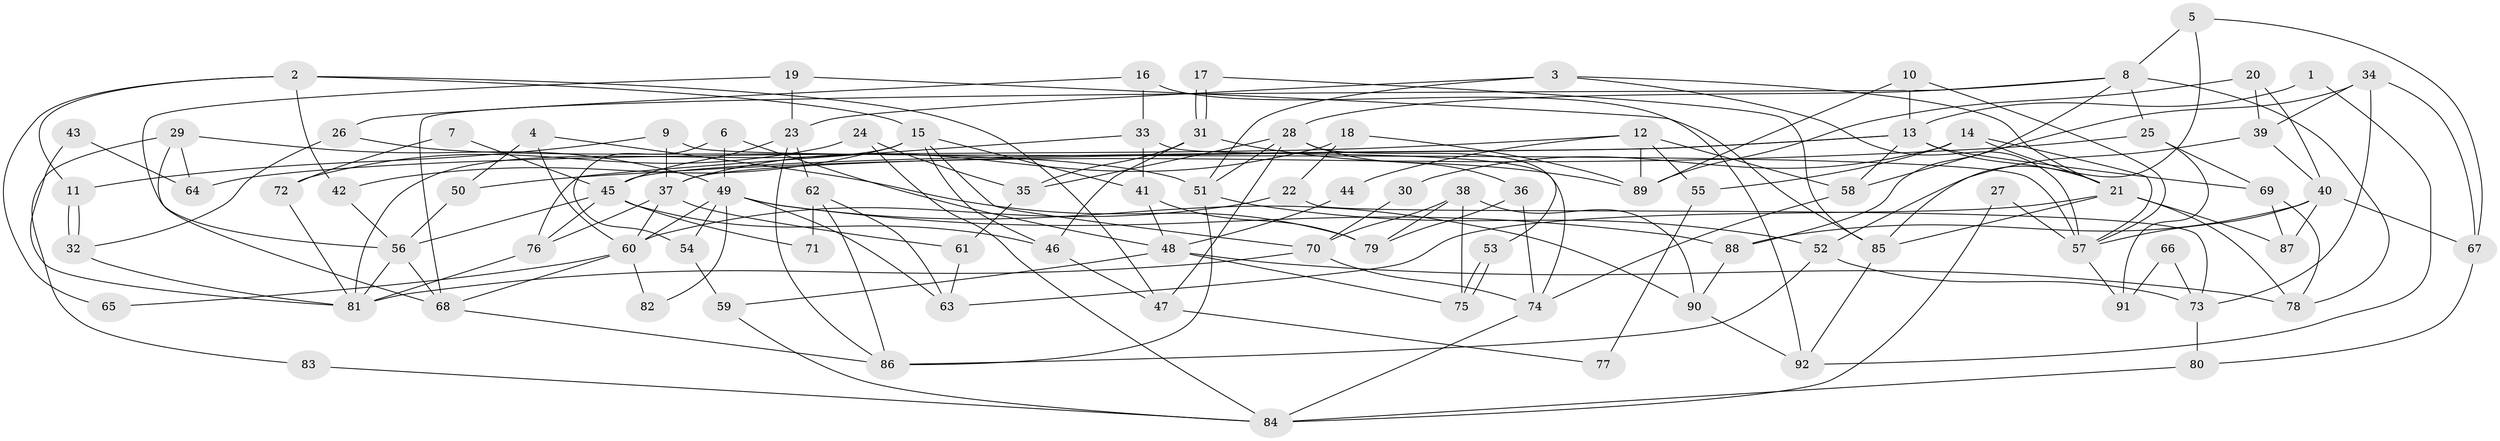 // Generated by graph-tools (version 1.1) at 2025/11/02/27/25 16:11:22]
// undirected, 92 vertices, 184 edges
graph export_dot {
graph [start="1"]
  node [color=gray90,style=filled];
  1;
  2;
  3;
  4;
  5;
  6;
  7;
  8;
  9;
  10;
  11;
  12;
  13;
  14;
  15;
  16;
  17;
  18;
  19;
  20;
  21;
  22;
  23;
  24;
  25;
  26;
  27;
  28;
  29;
  30;
  31;
  32;
  33;
  34;
  35;
  36;
  37;
  38;
  39;
  40;
  41;
  42;
  43;
  44;
  45;
  46;
  47;
  48;
  49;
  50;
  51;
  52;
  53;
  54;
  55;
  56;
  57;
  58;
  59;
  60;
  61;
  62;
  63;
  64;
  65;
  66;
  67;
  68;
  69;
  70;
  71;
  72;
  73;
  74;
  75;
  76;
  77;
  78;
  79;
  80;
  81;
  82;
  83;
  84;
  85;
  86;
  87;
  88;
  89;
  90;
  91;
  92;
  1 -- 92;
  1 -- 13;
  2 -- 15;
  2 -- 42;
  2 -- 11;
  2 -- 47;
  2 -- 65;
  3 -- 23;
  3 -- 51;
  3 -- 21;
  3 -- 57;
  4 -- 79;
  4 -- 60;
  4 -- 50;
  5 -- 8;
  5 -- 85;
  5 -- 67;
  6 -- 48;
  6 -- 54;
  6 -- 49;
  7 -- 72;
  7 -- 45;
  8 -- 78;
  8 -- 68;
  8 -- 25;
  8 -- 28;
  8 -- 88;
  9 -- 11;
  9 -- 37;
  9 -- 57;
  10 -- 57;
  10 -- 89;
  10 -- 13;
  11 -- 32;
  11 -- 32;
  12 -- 58;
  12 -- 89;
  12 -- 44;
  12 -- 55;
  12 -- 64;
  13 -- 45;
  13 -- 21;
  13 -- 37;
  13 -- 58;
  13 -- 69;
  14 -- 57;
  14 -- 21;
  14 -- 30;
  14 -- 55;
  15 -- 70;
  15 -- 81;
  15 -- 41;
  15 -- 42;
  15 -- 46;
  16 -- 92;
  16 -- 33;
  16 -- 26;
  17 -- 31;
  17 -- 31;
  17 -- 85;
  18 -- 89;
  18 -- 37;
  18 -- 22;
  19 -- 23;
  19 -- 56;
  19 -- 85;
  20 -- 40;
  20 -- 39;
  20 -- 89;
  21 -- 63;
  21 -- 78;
  21 -- 85;
  21 -- 87;
  22 -- 60;
  22 -- 73;
  23 -- 62;
  23 -- 86;
  23 -- 45;
  24 -- 84;
  24 -- 35;
  24 -- 72;
  25 -- 69;
  25 -- 50;
  25 -- 91;
  26 -- 32;
  26 -- 51;
  27 -- 57;
  27 -- 84;
  28 -- 51;
  28 -- 35;
  28 -- 36;
  28 -- 47;
  28 -- 53;
  29 -- 68;
  29 -- 49;
  29 -- 64;
  29 -- 83;
  30 -- 70;
  31 -- 46;
  31 -- 35;
  31 -- 89;
  32 -- 81;
  33 -- 76;
  33 -- 41;
  33 -- 74;
  34 -- 73;
  34 -- 67;
  34 -- 39;
  34 -- 58;
  35 -- 61;
  36 -- 74;
  36 -- 79;
  37 -- 76;
  37 -- 60;
  37 -- 61;
  38 -- 90;
  38 -- 75;
  38 -- 70;
  38 -- 79;
  39 -- 40;
  39 -- 52;
  40 -- 88;
  40 -- 57;
  40 -- 67;
  40 -- 87;
  41 -- 79;
  41 -- 48;
  42 -- 56;
  43 -- 64;
  43 -- 81;
  44 -- 48;
  45 -- 46;
  45 -- 56;
  45 -- 71;
  45 -- 76;
  46 -- 47;
  47 -- 77;
  48 -- 78;
  48 -- 59;
  48 -- 75;
  49 -- 63;
  49 -- 54;
  49 -- 60;
  49 -- 82;
  49 -- 88;
  49 -- 90;
  50 -- 56;
  51 -- 86;
  51 -- 52;
  52 -- 73;
  52 -- 86;
  53 -- 75;
  53 -- 75;
  54 -- 59;
  55 -- 77;
  56 -- 68;
  56 -- 81;
  57 -- 91;
  58 -- 74;
  59 -- 84;
  60 -- 65;
  60 -- 68;
  60 -- 82;
  61 -- 63;
  62 -- 86;
  62 -- 63;
  62 -- 71;
  66 -- 73;
  66 -- 91;
  67 -- 80;
  68 -- 86;
  69 -- 87;
  69 -- 78;
  70 -- 74;
  70 -- 81;
  72 -- 81;
  73 -- 80;
  74 -- 84;
  76 -- 81;
  80 -- 84;
  83 -- 84;
  85 -- 92;
  88 -- 90;
  90 -- 92;
}
